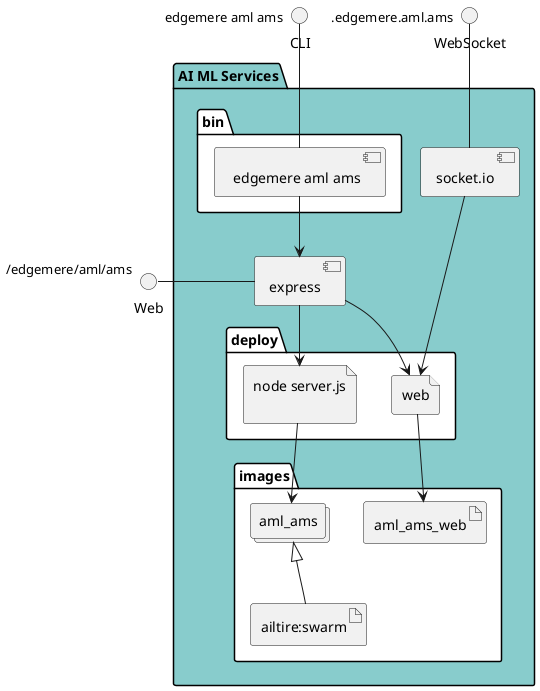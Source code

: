 @startuml
  interface CLI
  interface Web
  interface WebSocket
package "AI ML Services" #88cccc {
  component express as REST
  component socket.io as socket
  folder bin #ffffff {
    component " edgemere aml ams" as binName
  }
  binName --> REST

  folder deploy #ffffff {
      file "node server.js\n" as aml_ams_container
      REST --> aml_ams_container

  
    file "web" as web_container
    REST --> web_container
    socket ---> web_container
  
  }
  folder images #ffffff {
    collections "aml_ams" as aml_amsimage
    artifact "ailtire:swarm" as ailtireswarm
    aml_amsimage <|-- ailtireswarm
    aml_ams_container --> aml_amsimage

  
      artifact "aml_ams_web" as aml_ams_web
      web_container --> aml_ams_web
    
  }
}
CLI " edgemere aml ams" -- binName
Web "/edgemere/aml/ams" - REST
WebSocket ".edgemere.aml.ams" -- socket

@enduml
